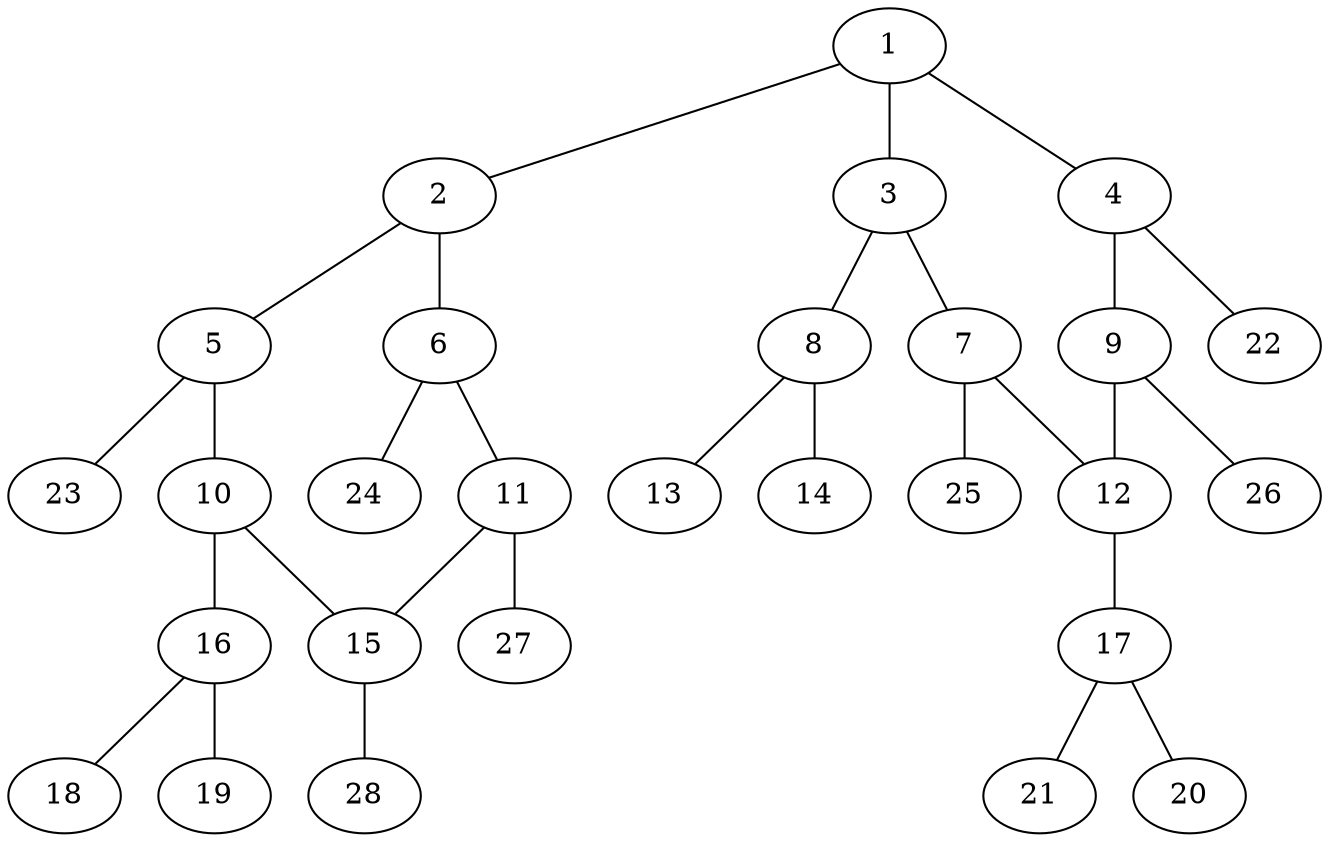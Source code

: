 graph molecule_1311 {
	1	 [chem=C];
	2	 [chem=C];
	1 -- 2	 [valence=1];
	3	 [chem=C];
	1 -- 3	 [valence=1];
	4	 [chem=C];
	1 -- 4	 [valence=2];
	5	 [chem=C];
	2 -- 5	 [valence=1];
	6	 [chem=C];
	2 -- 6	 [valence=2];
	7	 [chem=C];
	3 -- 7	 [valence=2];
	8	 [chem=N];
	3 -- 8	 [valence=1];
	9	 [chem=C];
	4 -- 9	 [valence=1];
	22	 [chem=H];
	4 -- 22	 [valence=1];
	10	 [chem=C];
	5 -- 10	 [valence=2];
	23	 [chem=H];
	5 -- 23	 [valence=1];
	11	 [chem=C];
	6 -- 11	 [valence=1];
	24	 [chem=H];
	6 -- 24	 [valence=1];
	12	 [chem=C];
	7 -- 12	 [valence=1];
	25	 [chem=H];
	7 -- 25	 [valence=1];
	13	 [chem=O];
	8 -- 13	 [valence=2];
	14	 [chem=O];
	8 -- 14	 [valence=1];
	9 -- 12	 [valence=2];
	26	 [chem=H];
	9 -- 26	 [valence=1];
	15	 [chem=C];
	10 -- 15	 [valence=1];
	16	 [chem=N];
	10 -- 16	 [valence=1];
	11 -- 15	 [valence=2];
	27	 [chem=H];
	11 -- 27	 [valence=1];
	17	 [chem=N];
	12 -- 17	 [valence=1];
	28	 [chem=H];
	15 -- 28	 [valence=1];
	18	 [chem=O];
	16 -- 18	 [valence=2];
	19	 [chem=O];
	16 -- 19	 [valence=1];
	20	 [chem=O];
	17 -- 20	 [valence=2];
	21	 [chem=O];
	17 -- 21	 [valence=1];
}
